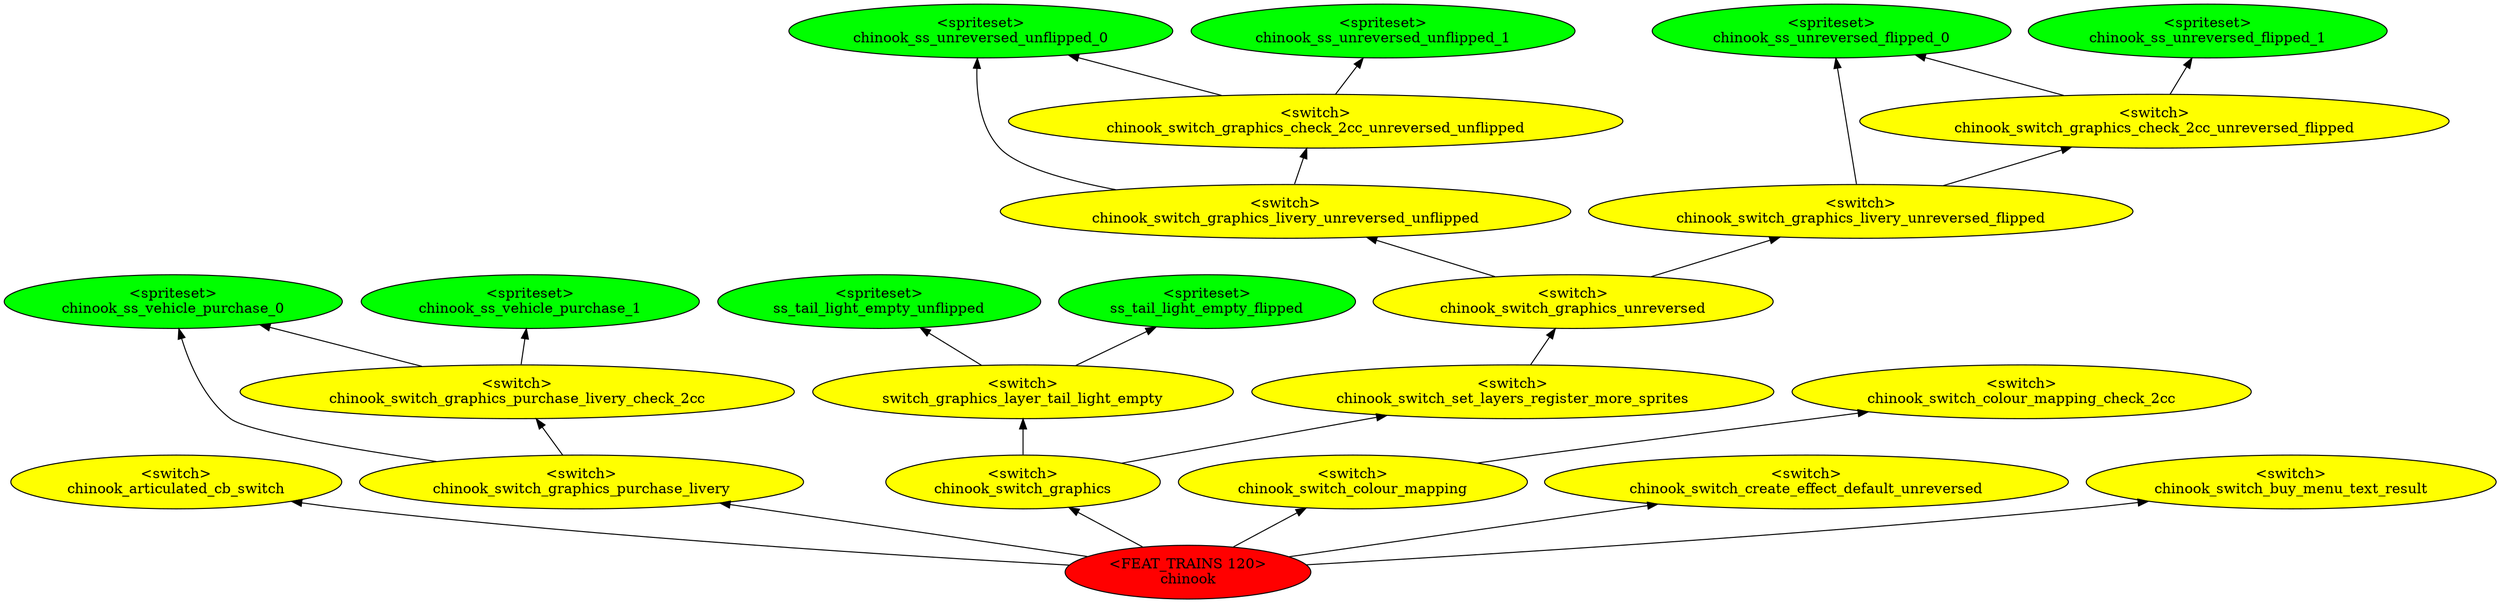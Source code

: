 digraph {
rankdir="BT"
ss_tail_light_empty_unflipped [fillcolor=green style="filled" label="<spriteset>\nss_tail_light_empty_unflipped"]
ss_tail_light_empty_flipped [fillcolor=green style="filled" label="<spriteset>\nss_tail_light_empty_flipped"]
switch_graphics_layer_tail_light_empty [fillcolor=yellow style="filled" label="<switch>\nswitch_graphics_layer_tail_light_empty"]
chinook_articulated_cb_switch [fillcolor=yellow style="filled" label="<switch>\nchinook_articulated_cb_switch"]
chinook_ss_unreversed_unflipped_0 [fillcolor=green style="filled" label="<spriteset>\nchinook_ss_unreversed_unflipped_0"]
chinook_ss_unreversed_unflipped_1 [fillcolor=green style="filled" label="<spriteset>\nchinook_ss_unreversed_unflipped_1"]
chinook_switch_graphics_check_2cc_unreversed_unflipped [fillcolor=yellow style="filled" label="<switch>\nchinook_switch_graphics_check_2cc_unreversed_unflipped"]
chinook_switch_graphics_livery_unreversed_unflipped [fillcolor=yellow style="filled" label="<switch>\nchinook_switch_graphics_livery_unreversed_unflipped"]
chinook_ss_unreversed_flipped_0 [fillcolor=green style="filled" label="<spriteset>\nchinook_ss_unreversed_flipped_0"]
chinook_ss_unreversed_flipped_1 [fillcolor=green style="filled" label="<spriteset>\nchinook_ss_unreversed_flipped_1"]
chinook_switch_graphics_check_2cc_unreversed_flipped [fillcolor=yellow style="filled" label="<switch>\nchinook_switch_graphics_check_2cc_unreversed_flipped"]
chinook_switch_graphics_livery_unreversed_flipped [fillcolor=yellow style="filled" label="<switch>\nchinook_switch_graphics_livery_unreversed_flipped"]
chinook_switch_graphics_unreversed [fillcolor=yellow style="filled" label="<switch>\nchinook_switch_graphics_unreversed"]
chinook_ss_vehicle_purchase_0 [fillcolor=green style="filled" label="<spriteset>\nchinook_ss_vehicle_purchase_0"]
chinook_ss_vehicle_purchase_1 [fillcolor=green style="filled" label="<spriteset>\nchinook_ss_vehicle_purchase_1"]
chinook_switch_graphics_purchase_livery_check_2cc [fillcolor=yellow style="filled" label="<switch>\nchinook_switch_graphics_purchase_livery_check_2cc"]
chinook_switch_graphics_purchase_livery [fillcolor=yellow style="filled" label="<switch>\nchinook_switch_graphics_purchase_livery"]
chinook_switch_set_layers_register_more_sprites [fillcolor=yellow style="filled" label="<switch>\nchinook_switch_set_layers_register_more_sprites"]
chinook_switch_graphics [fillcolor=yellow style="filled" label="<switch>\nchinook_switch_graphics"]
chinook_switch_colour_mapping_check_2cc [fillcolor=yellow style="filled" label="<switch>\nchinook_switch_colour_mapping_check_2cc"]
chinook_switch_colour_mapping [fillcolor=yellow style="filled" label="<switch>\nchinook_switch_colour_mapping"]
chinook_switch_create_effect_default_unreversed [fillcolor=yellow style="filled" label="<switch>\nchinook_switch_create_effect_default_unreversed"]
chinook_switch_buy_menu_text_result [fillcolor=yellow style="filled" label="<switch>\nchinook_switch_buy_menu_text_result"]
chinook [fillcolor=red style="filled" label="<FEAT_TRAINS 120>\nchinook"]
chinook_switch_graphics_check_2cc_unreversed_unflipped->chinook_ss_unreversed_unflipped_1
chinook_switch_graphics_unreversed->chinook_switch_graphics_livery_unreversed_unflipped
chinook_switch_graphics_purchase_livery_check_2cc->chinook_ss_vehicle_purchase_1
chinook->chinook_switch_graphics
chinook_switch_graphics_check_2cc_unreversed_flipped->chinook_ss_unreversed_flipped_1
chinook_switch_set_layers_register_more_sprites->chinook_switch_graphics_unreversed
chinook->chinook_switch_buy_menu_text_result
chinook_switch_graphics->chinook_switch_set_layers_register_more_sprites
chinook_switch_graphics_purchase_livery->chinook_ss_vehicle_purchase_0
switch_graphics_layer_tail_light_empty->ss_tail_light_empty_flipped
chinook->chinook_switch_create_effect_default_unreversed
chinook_switch_graphics_purchase_livery_check_2cc->chinook_ss_vehicle_purchase_0
chinook_switch_graphics->switch_graphics_layer_tail_light_empty
chinook->chinook_articulated_cb_switch
chinook->chinook_switch_graphics_purchase_livery
chinook_switch_graphics_check_2cc_unreversed_flipped->chinook_ss_unreversed_flipped_0
chinook_switch_colour_mapping->chinook_switch_colour_mapping_check_2cc
chinook_switch_graphics_purchase_livery->chinook_switch_graphics_purchase_livery_check_2cc
chinook_switch_graphics_livery_unreversed_unflipped->chinook_ss_unreversed_unflipped_0
chinook_switch_graphics_unreversed->chinook_switch_graphics_livery_unreversed_flipped
chinook_switch_graphics_livery_unreversed_unflipped->chinook_switch_graphics_check_2cc_unreversed_unflipped
switch_graphics_layer_tail_light_empty->ss_tail_light_empty_unflipped
chinook_switch_graphics_livery_unreversed_flipped->chinook_switch_graphics_check_2cc_unreversed_flipped
chinook_switch_graphics_livery_unreversed_flipped->chinook_ss_unreversed_flipped_0
chinook_switch_graphics_check_2cc_unreversed_unflipped->chinook_ss_unreversed_unflipped_0
chinook->chinook_switch_colour_mapping
}
